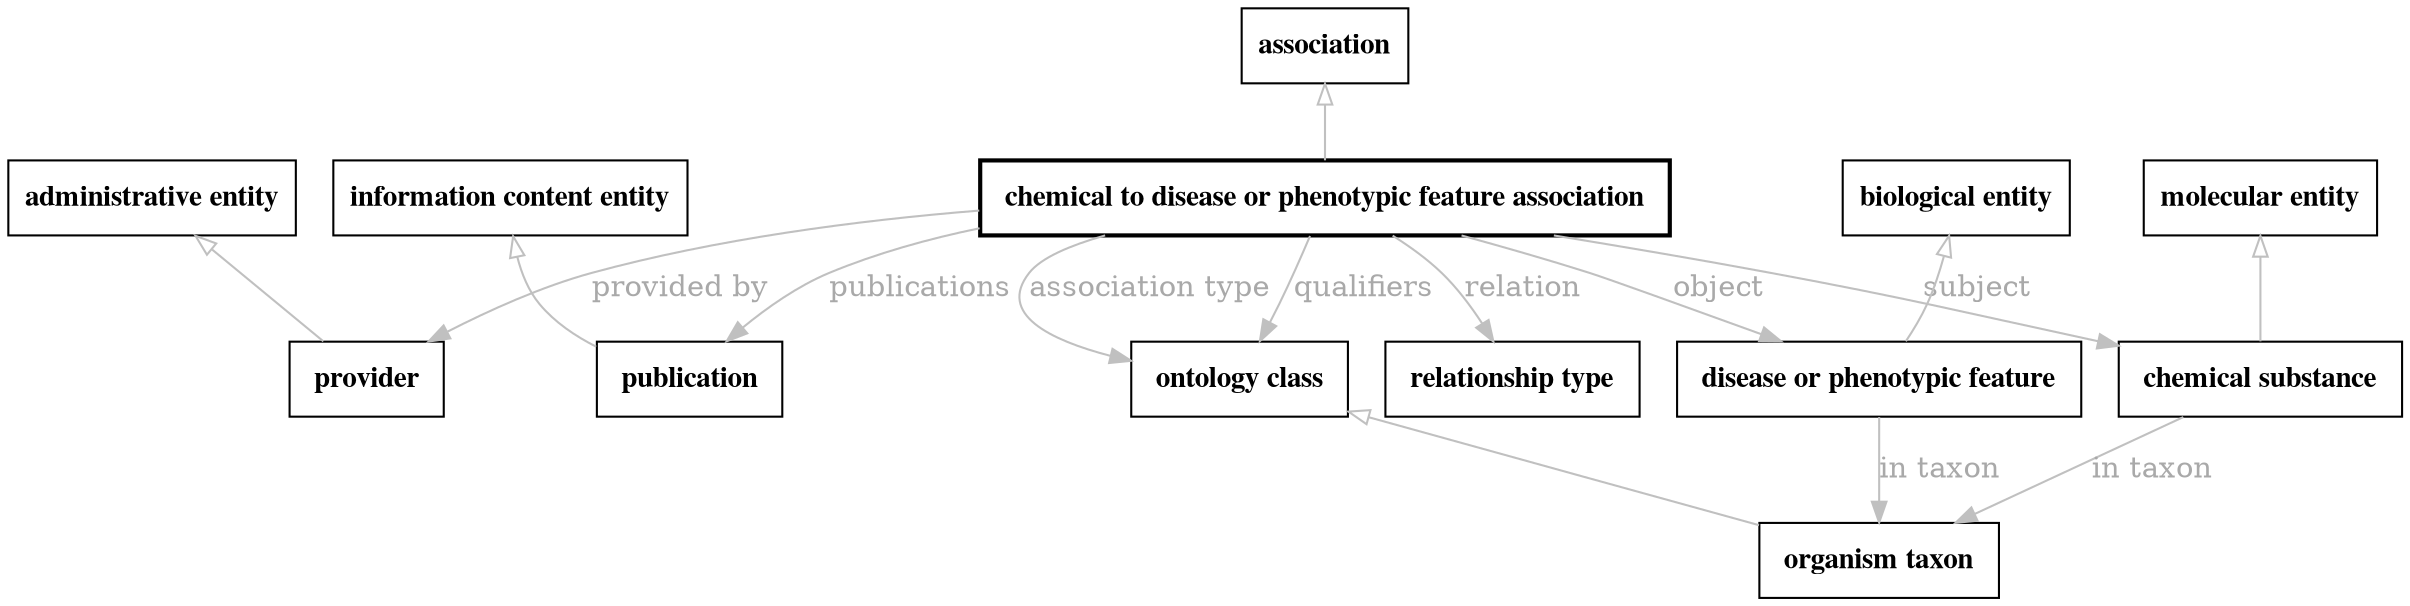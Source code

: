 // biolink model
digraph {
	graph [fontsize=32 penwidth=5]
	node [color=black fontname="times bold" shape=rectangle]
	edge [color=gray fontcolor=darkgray]
	"chemical to disease or phenotypic feature association" [label=" chemical to disease or phenotypic feature association " style=bold]
	association -> "chemical to disease or phenotypic feature association" [label="" arrowtail=onormal dir=back]
	"chemical to disease or phenotypic feature association" -> provider [label="provided by"]
	provider [label=" provider " style=solid]
	"administrative entity" -> provider [label="" arrowtail=onormal dir=back]
	"chemical to disease or phenotypic feature association" -> publication [label=publications]
	publication [label=" publication " style=solid]
	"information content entity" -> publication [label="" arrowtail=onormal dir=back]
	"chemical to disease or phenotypic feature association" -> "ontology class" [label=qualifiers]
	"ontology class" [label=" ontology class " style=solid]
	"chemical to disease or phenotypic feature association" -> "disease or phenotypic feature" [label=object]
	"disease or phenotypic feature" [label=" disease or phenotypic feature " style=solid]
	"biological entity" -> "disease or phenotypic feature" [label="" arrowtail=onormal dir=back]
	"disease or phenotypic feature" -> "organism taxon" [label="in taxon"]
	"organism taxon" [label=" organism taxon " style=solid]
	"ontology class" -> "organism taxon" [label="" arrowtail=onormal dir=back]
	"chemical to disease or phenotypic feature association" -> "relationship type" [label=relation]
	"relationship type" [label=" relationship type " style=solid]
	"chemical to disease or phenotypic feature association" -> "chemical substance" [label=subject]
	"chemical substance" [label=" chemical substance " style=solid]
	"molecular entity" -> "chemical substance" [label="" arrowtail=onormal dir=back]
	"chemical substance" -> "organism taxon" [label="in taxon"]
	"chemical to disease or phenotypic feature association" -> "ontology class" [label="association type"]
}
